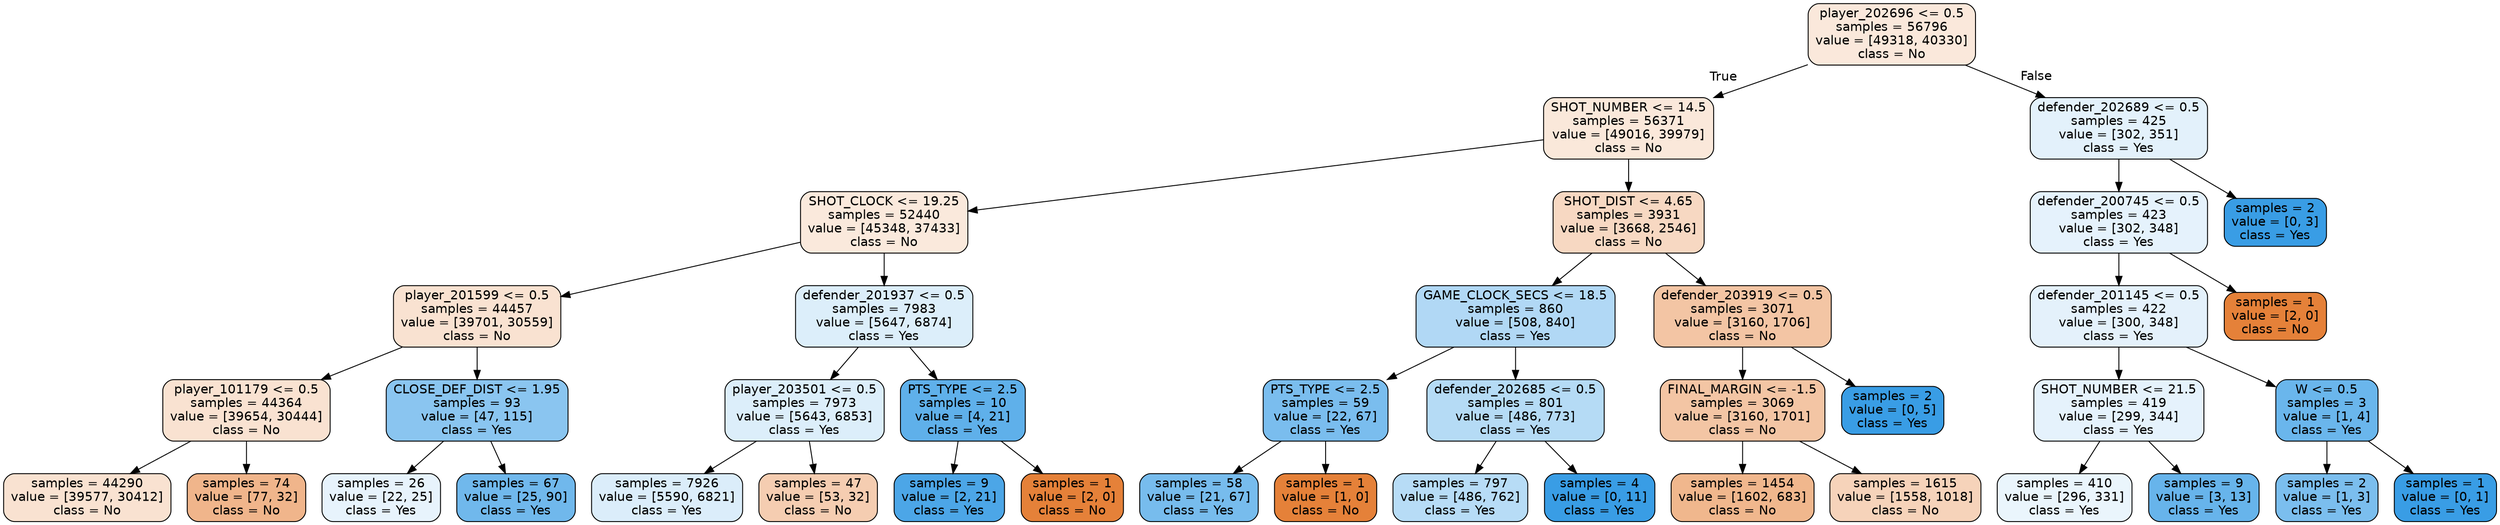 digraph Tree {
node [shape=box, style="filled, rounded", color="black", fontname=helvetica] ;
edge [fontname=helvetica] ;
0 [label="player_202696 <= 0.5\nsamples = 56796\nvalue = [49318, 40330]\nclass = No", fillcolor="#fae8db"] ;
1 [label="SHOT_NUMBER <= 14.5\nsamples = 56371\nvalue = [49016, 39979]\nclass = No", fillcolor="#fae8da"] ;
0 -> 1 [labeldistance=2.5, labelangle=45, headlabel="True"] ;
2 [label="SHOT_CLOCK <= 19.25\nsamples = 52440\nvalue = [45348, 37433]\nclass = No", fillcolor="#fae9dc"] ;
1 -> 2 ;
3 [label="player_201599 <= 0.5\nsamples = 44457\nvalue = [39701, 30559]\nclass = No", fillcolor="#f9e2d1"] ;
2 -> 3 ;
4 [label="player_101179 <= 0.5\nsamples = 44364\nvalue = [39654, 30444]\nclass = No", fillcolor="#f9e2d1"] ;
3 -> 4 ;
5 [label="samples = 44290\nvalue = [39577, 30412]\nclass = No", fillcolor="#f9e2d1"] ;
4 -> 5 ;
6 [label="samples = 74\nvalue = [77, 32]\nclass = No", fillcolor="#f0b58b"] ;
4 -> 6 ;
7 [label="CLOSE_DEF_DIST <= 1.95\nsamples = 93\nvalue = [47, 115]\nclass = Yes", fillcolor="#8ac5f0"] ;
3 -> 7 ;
8 [label="samples = 26\nvalue = [22, 25]\nclass = Yes", fillcolor="#e7f3fc"] ;
7 -> 8 ;
9 [label="samples = 67\nvalue = [25, 90]\nclass = Yes", fillcolor="#70b8ec"] ;
7 -> 9 ;
10 [label="defender_201937 <= 0.5\nsamples = 7983\nvalue = [5647, 6874]\nclass = Yes", fillcolor="#dceefa"] ;
2 -> 10 ;
11 [label="player_203501 <= 0.5\nsamples = 7973\nvalue = [5643, 6853]\nclass = Yes", fillcolor="#dceefa"] ;
10 -> 11 ;
12 [label="samples = 7926\nvalue = [5590, 6821]\nclass = Yes", fillcolor="#dbedfa"] ;
11 -> 12 ;
13 [label="samples = 47\nvalue = [53, 32]\nclass = No", fillcolor="#f5cdb1"] ;
11 -> 13 ;
14 [label="PTS_TYPE <= 2.5\nsamples = 10\nvalue = [4, 21]\nclass = Yes", fillcolor="#5fb0ea"] ;
10 -> 14 ;
15 [label="samples = 9\nvalue = [2, 21]\nclass = Yes", fillcolor="#4ca6e7"] ;
14 -> 15 ;
16 [label="samples = 1\nvalue = [2, 0]\nclass = No", fillcolor="#e58139"] ;
14 -> 16 ;
17 [label="SHOT_DIST <= 4.65\nsamples = 3931\nvalue = [3668, 2546]\nclass = No", fillcolor="#f7d8c2"] ;
1 -> 17 ;
18 [label="GAME_CLOCK_SECS <= 18.5\nsamples = 860\nvalue = [508, 840]\nclass = Yes", fillcolor="#b1d8f5"] ;
17 -> 18 ;
19 [label="PTS_TYPE <= 2.5\nsamples = 59\nvalue = [22, 67]\nclass = Yes", fillcolor="#7abdee"] ;
18 -> 19 ;
20 [label="samples = 58\nvalue = [21, 67]\nclass = Yes", fillcolor="#77bced"] ;
19 -> 20 ;
21 [label="samples = 1\nvalue = [1, 0]\nclass = No", fillcolor="#e58139"] ;
19 -> 21 ;
22 [label="defender_202685 <= 0.5\nsamples = 801\nvalue = [486, 773]\nclass = Yes", fillcolor="#b5dbf5"] ;
18 -> 22 ;
23 [label="samples = 797\nvalue = [486, 762]\nclass = Yes", fillcolor="#b7dcf6"] ;
22 -> 23 ;
24 [label="samples = 4\nvalue = [0, 11]\nclass = Yes", fillcolor="#399de5"] ;
22 -> 24 ;
25 [label="defender_203919 <= 0.5\nsamples = 3071\nvalue = [3160, 1706]\nclass = No", fillcolor="#f3c5a4"] ;
17 -> 25 ;
26 [label="FINAL_MARGIN <= -1.5\nsamples = 3069\nvalue = [3160, 1701]\nclass = No", fillcolor="#f3c5a4"] ;
25 -> 26 ;
27 [label="samples = 1454\nvalue = [1602, 683]\nclass = No", fillcolor="#f0b78d"] ;
26 -> 27 ;
28 [label="samples = 1615\nvalue = [1558, 1018]\nclass = No", fillcolor="#f6d3ba"] ;
26 -> 28 ;
29 [label="samples = 2\nvalue = [0, 5]\nclass = Yes", fillcolor="#399de5"] ;
25 -> 29 ;
30 [label="defender_202689 <= 0.5\nsamples = 425\nvalue = [302, 351]\nclass = Yes", fillcolor="#e3f1fb"] ;
0 -> 30 [labeldistance=2.5, labelangle=-45, headlabel="False"] ;
31 [label="defender_200745 <= 0.5\nsamples = 423\nvalue = [302, 348]\nclass = Yes", fillcolor="#e5f2fc"] ;
30 -> 31 ;
32 [label="defender_201145 <= 0.5\nsamples = 422\nvalue = [300, 348]\nclass = Yes", fillcolor="#e4f1fb"] ;
31 -> 32 ;
33 [label="SHOT_NUMBER <= 21.5\nsamples = 419\nvalue = [299, 344]\nclass = Yes", fillcolor="#e5f2fc"] ;
32 -> 33 ;
34 [label="samples = 410\nvalue = [296, 331]\nclass = Yes", fillcolor="#eaf5fc"] ;
33 -> 34 ;
35 [label="samples = 9\nvalue = [3, 13]\nclass = Yes", fillcolor="#67b4eb"] ;
33 -> 35 ;
36 [label="W <= 0.5\nsamples = 3\nvalue = [1, 4]\nclass = Yes", fillcolor="#6ab6ec"] ;
32 -> 36 ;
37 [label="samples = 2\nvalue = [1, 3]\nclass = Yes", fillcolor="#7bbeee"] ;
36 -> 37 ;
38 [label="samples = 1\nvalue = [0, 1]\nclass = Yes", fillcolor="#399de5"] ;
36 -> 38 ;
39 [label="samples = 1\nvalue = [2, 0]\nclass = No", fillcolor="#e58139"] ;
31 -> 39 ;
40 [label="samples = 2\nvalue = [0, 3]\nclass = Yes", fillcolor="#399de5"] ;
30 -> 40 ;
}